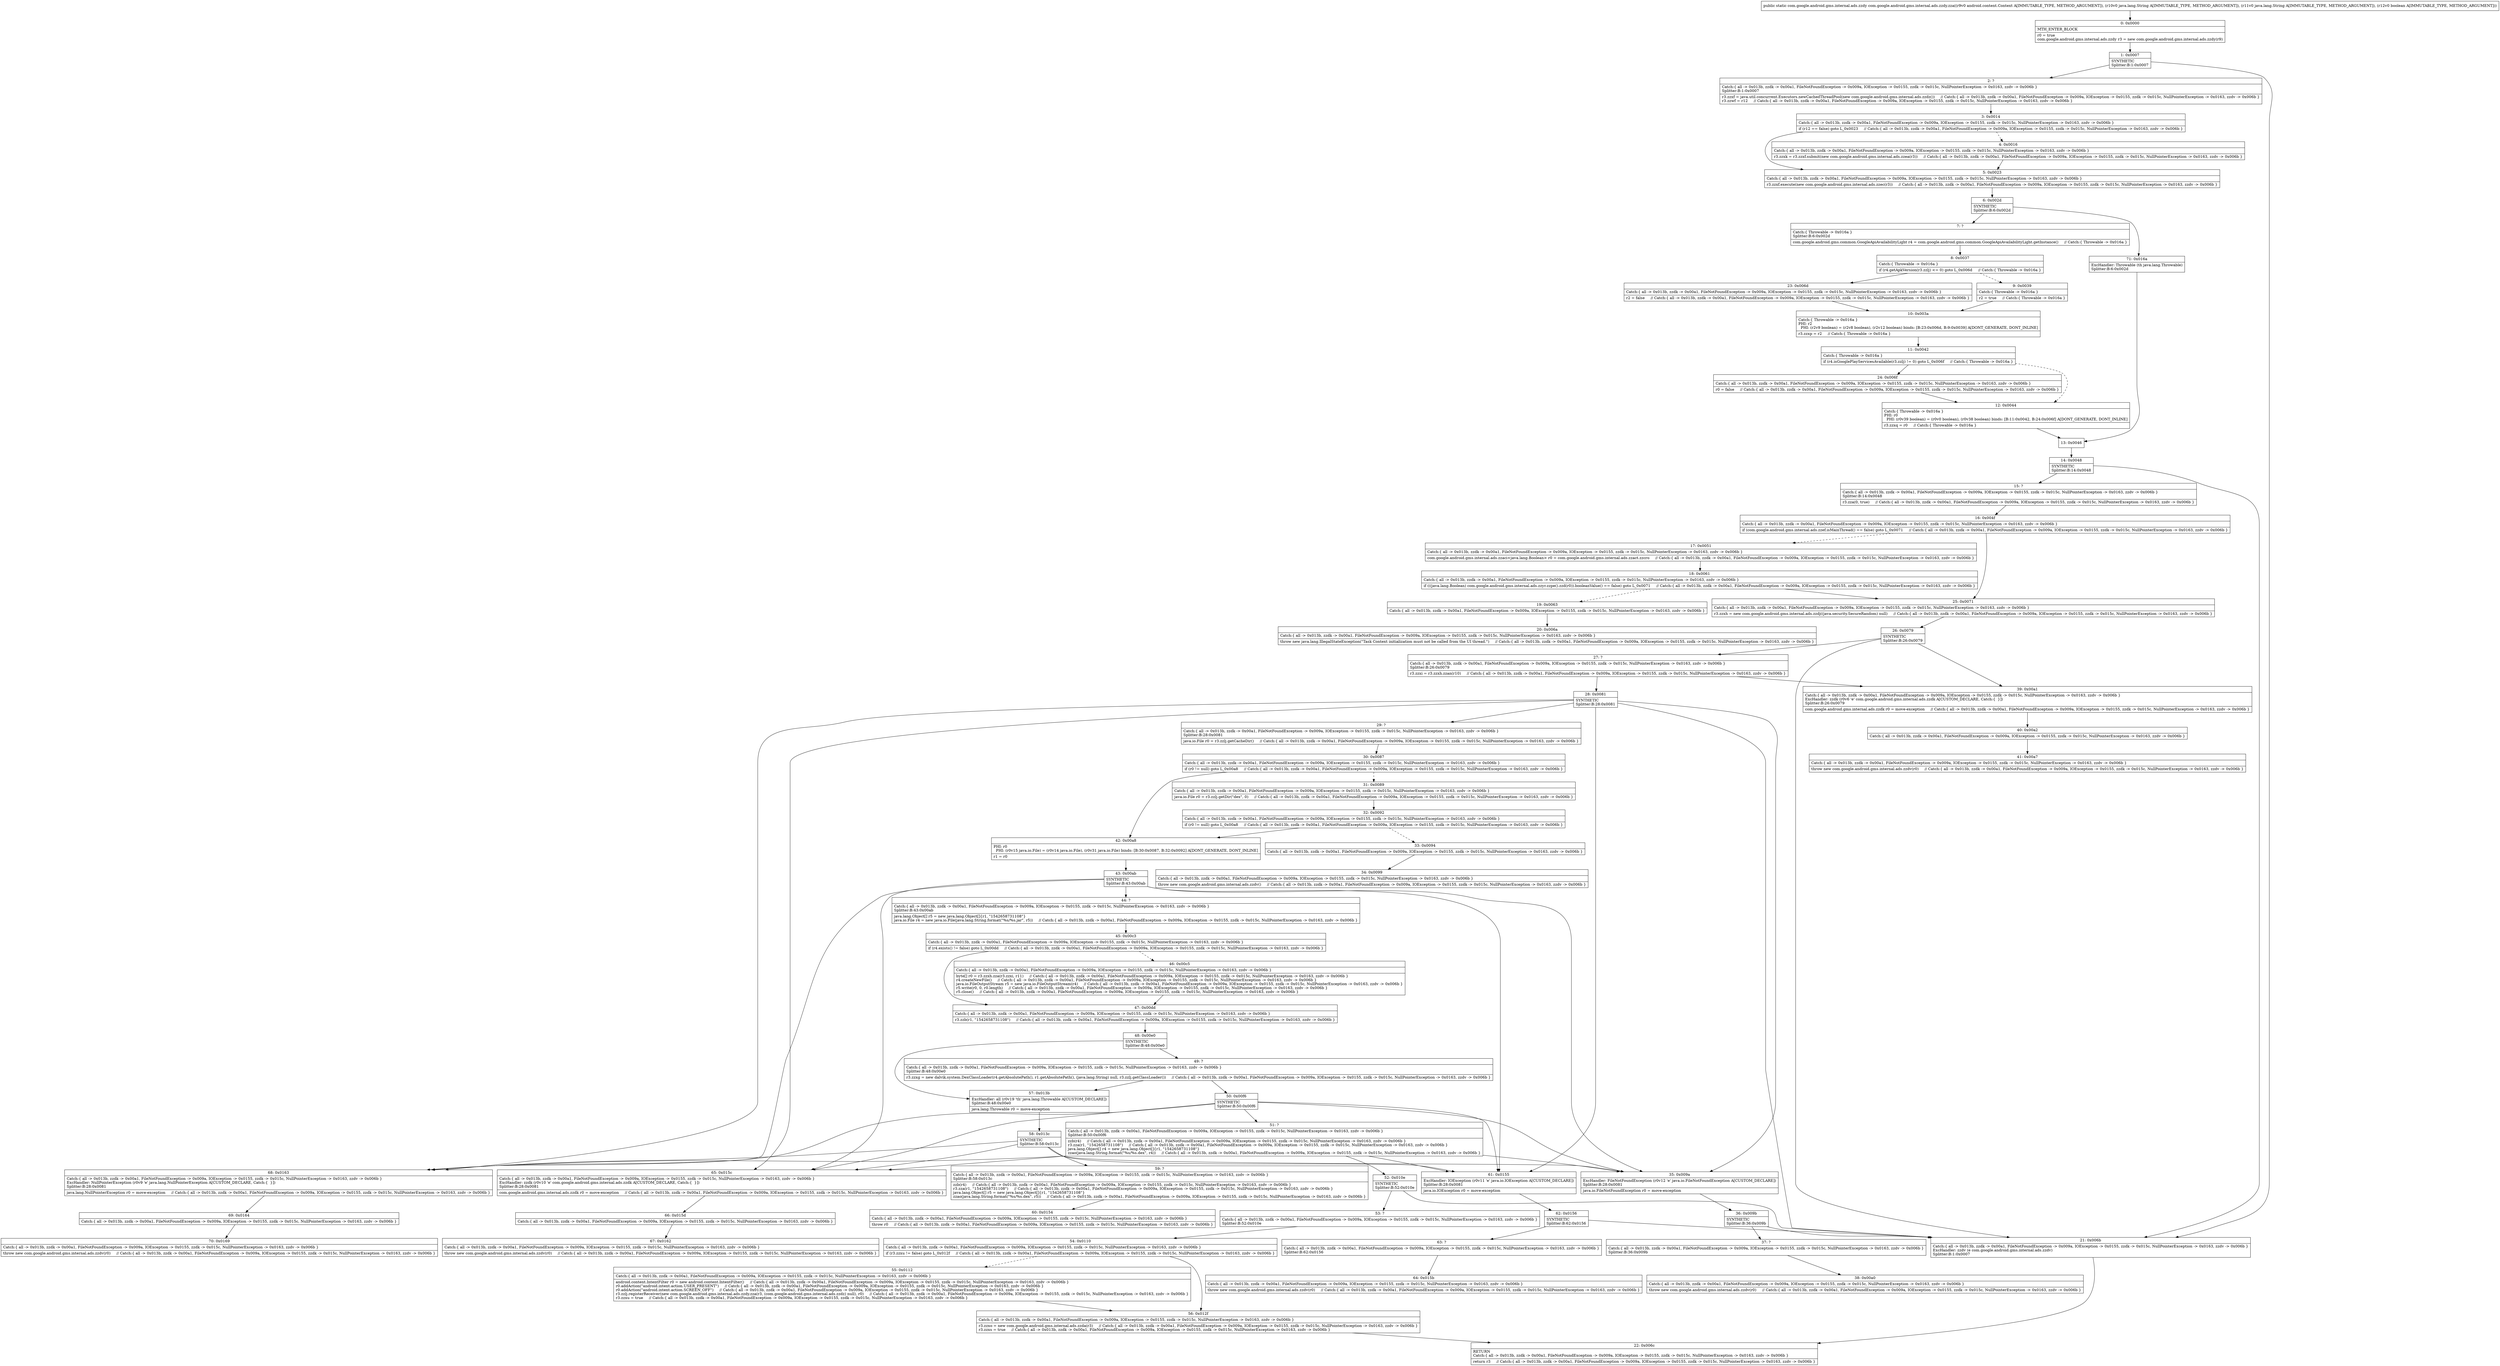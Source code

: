 digraph "CFG forcom.google.android.gms.internal.ads.zzdy.zza(Landroid\/content\/Context;Ljava\/lang\/String;Ljava\/lang\/String;Z)Lcom\/google\/android\/gms\/internal\/ads\/zzdy;" {
Node_0 [shape=record,label="{0\:\ 0x0000|MTH_ENTER_BLOCK\l|r0 = true\lcom.google.android.gms.internal.ads.zzdy r3 = new com.google.android.gms.internal.ads.zzdy(r9)\l}"];
Node_1 [shape=record,label="{1\:\ 0x0007|SYNTHETIC\lSplitter:B:1:0x0007\l}"];
Node_2 [shape=record,label="{2\:\ ?|Catch:\{ all \-\> 0x013b, zzdk \-\> 0x00a1, FileNotFoundException \-\> 0x009a, IOException \-\> 0x0155, zzdk \-\> 0x015c, NullPointerException \-\> 0x0163, zzdv \-\> 0x006b \}\lSplitter:B:1:0x0007\l|r3.zzxf = java.util.concurrent.Executors.newCachedThreadPool(new com.google.android.gms.internal.ads.zzdz())     \/\/ Catch:\{ all \-\> 0x013b, zzdk \-\> 0x00a1, FileNotFoundException \-\> 0x009a, IOException \-\> 0x0155, zzdk \-\> 0x015c, NullPointerException \-\> 0x0163, zzdv \-\> 0x006b \}\lr3.zzwf = r12     \/\/ Catch:\{ all \-\> 0x013b, zzdk \-\> 0x00a1, FileNotFoundException \-\> 0x009a, IOException \-\> 0x0155, zzdk \-\> 0x015c, NullPointerException \-\> 0x0163, zzdv \-\> 0x006b \}\l}"];
Node_3 [shape=record,label="{3\:\ 0x0014|Catch:\{ all \-\> 0x013b, zzdk \-\> 0x00a1, FileNotFoundException \-\> 0x009a, IOException \-\> 0x0155, zzdk \-\> 0x015c, NullPointerException \-\> 0x0163, zzdv \-\> 0x006b \}\l|if (r12 == false) goto L_0x0023     \/\/ Catch:\{ all \-\> 0x013b, zzdk \-\> 0x00a1, FileNotFoundException \-\> 0x009a, IOException \-\> 0x0155, zzdk \-\> 0x015c, NullPointerException \-\> 0x0163, zzdv \-\> 0x006b \}\l}"];
Node_4 [shape=record,label="{4\:\ 0x0016|Catch:\{ all \-\> 0x013b, zzdk \-\> 0x00a1, FileNotFoundException \-\> 0x009a, IOException \-\> 0x0155, zzdk \-\> 0x015c, NullPointerException \-\> 0x0163, zzdv \-\> 0x006b \}\l|r3.zzxk = r3.zzxf.submit(new com.google.android.gms.internal.ads.zzea(r3))     \/\/ Catch:\{ all \-\> 0x013b, zzdk \-\> 0x00a1, FileNotFoundException \-\> 0x009a, IOException \-\> 0x0155, zzdk \-\> 0x015c, NullPointerException \-\> 0x0163, zzdv \-\> 0x006b \}\l}"];
Node_5 [shape=record,label="{5\:\ 0x0023|Catch:\{ all \-\> 0x013b, zzdk \-\> 0x00a1, FileNotFoundException \-\> 0x009a, IOException \-\> 0x0155, zzdk \-\> 0x015c, NullPointerException \-\> 0x0163, zzdv \-\> 0x006b \}\l|r3.zzxf.execute(new com.google.android.gms.internal.ads.zzec(r3))     \/\/ Catch:\{ all \-\> 0x013b, zzdk \-\> 0x00a1, FileNotFoundException \-\> 0x009a, IOException \-\> 0x0155, zzdk \-\> 0x015c, NullPointerException \-\> 0x0163, zzdv \-\> 0x006b \}\l}"];
Node_6 [shape=record,label="{6\:\ 0x002d|SYNTHETIC\lSplitter:B:6:0x002d\l}"];
Node_7 [shape=record,label="{7\:\ ?|Catch:\{ Throwable \-\> 0x016a \}\lSplitter:B:6:0x002d\l|com.google.android.gms.common.GoogleApiAvailabilityLight r4 = com.google.android.gms.common.GoogleApiAvailabilityLight.getInstance()     \/\/ Catch:\{ Throwable \-\> 0x016a \}\l}"];
Node_8 [shape=record,label="{8\:\ 0x0037|Catch:\{ Throwable \-\> 0x016a \}\l|if (r4.getApkVersion(r3.zzlj) \<= 0) goto L_0x006d     \/\/ Catch:\{ Throwable \-\> 0x016a \}\l}"];
Node_9 [shape=record,label="{9\:\ 0x0039|Catch:\{ Throwable \-\> 0x016a \}\l|r2 = true     \/\/ Catch:\{ Throwable \-\> 0x016a \}\l}"];
Node_10 [shape=record,label="{10\:\ 0x003a|Catch:\{ Throwable \-\> 0x016a \}\lPHI: r2 \l  PHI: (r2v9 boolean) = (r2v8 boolean), (r2v12 boolean) binds: [B:23:0x006d, B:9:0x0039] A[DONT_GENERATE, DONT_INLINE]\l|r3.zzxp = r2     \/\/ Catch:\{ Throwable \-\> 0x016a \}\l}"];
Node_11 [shape=record,label="{11\:\ 0x0042|Catch:\{ Throwable \-\> 0x016a \}\l|if (r4.isGooglePlayServicesAvailable(r3.zzlj) != 0) goto L_0x006f     \/\/ Catch:\{ Throwable \-\> 0x016a \}\l}"];
Node_12 [shape=record,label="{12\:\ 0x0044|Catch:\{ Throwable \-\> 0x016a \}\lPHI: r0 \l  PHI: (r0v39 boolean) = (r0v0 boolean), (r0v38 boolean) binds: [B:11:0x0042, B:24:0x006f] A[DONT_GENERATE, DONT_INLINE]\l|r3.zzxq = r0     \/\/ Catch:\{ Throwable \-\> 0x016a \}\l}"];
Node_13 [shape=record,label="{13\:\ 0x0046}"];
Node_14 [shape=record,label="{14\:\ 0x0048|SYNTHETIC\lSplitter:B:14:0x0048\l}"];
Node_15 [shape=record,label="{15\:\ ?|Catch:\{ all \-\> 0x013b, zzdk \-\> 0x00a1, FileNotFoundException \-\> 0x009a, IOException \-\> 0x0155, zzdk \-\> 0x015c, NullPointerException \-\> 0x0163, zzdv \-\> 0x006b \}\lSplitter:B:14:0x0048\l|r3.zza(0, true)     \/\/ Catch:\{ all \-\> 0x013b, zzdk \-\> 0x00a1, FileNotFoundException \-\> 0x009a, IOException \-\> 0x0155, zzdk \-\> 0x015c, NullPointerException \-\> 0x0163, zzdv \-\> 0x006b \}\l}"];
Node_16 [shape=record,label="{16\:\ 0x004f|Catch:\{ all \-\> 0x013b, zzdk \-\> 0x00a1, FileNotFoundException \-\> 0x009a, IOException \-\> 0x0155, zzdk \-\> 0x015c, NullPointerException \-\> 0x0163, zzdv \-\> 0x006b \}\l|if (com.google.android.gms.internal.ads.zzef.isMainThread() == false) goto L_0x0071     \/\/ Catch:\{ all \-\> 0x013b, zzdk \-\> 0x00a1, FileNotFoundException \-\> 0x009a, IOException \-\> 0x0155, zzdk \-\> 0x015c, NullPointerException \-\> 0x0163, zzdv \-\> 0x006b \}\l}"];
Node_17 [shape=record,label="{17\:\ 0x0051|Catch:\{ all \-\> 0x013b, zzdk \-\> 0x00a1, FileNotFoundException \-\> 0x009a, IOException \-\> 0x0155, zzdk \-\> 0x015c, NullPointerException \-\> 0x0163, zzdv \-\> 0x006b \}\l|com.google.android.gms.internal.ads.zzaci\<java.lang.Boolean\> r0 = com.google.android.gms.internal.ads.zzact.zzcro     \/\/ Catch:\{ all \-\> 0x013b, zzdk \-\> 0x00a1, FileNotFoundException \-\> 0x009a, IOException \-\> 0x0155, zzdk \-\> 0x015c, NullPointerException \-\> 0x0163, zzdv \-\> 0x006b \}\l}"];
Node_18 [shape=record,label="{18\:\ 0x0061|Catch:\{ all \-\> 0x013b, zzdk \-\> 0x00a1, FileNotFoundException \-\> 0x009a, IOException \-\> 0x0155, zzdk \-\> 0x015c, NullPointerException \-\> 0x0163, zzdv \-\> 0x006b \}\l|if (((java.lang.Boolean) com.google.android.gms.internal.ads.zzyr.zzpe().zzd(r0)).booleanValue() == false) goto L_0x0071     \/\/ Catch:\{ all \-\> 0x013b, zzdk \-\> 0x00a1, FileNotFoundException \-\> 0x009a, IOException \-\> 0x0155, zzdk \-\> 0x015c, NullPointerException \-\> 0x0163, zzdv \-\> 0x006b \}\l}"];
Node_19 [shape=record,label="{19\:\ 0x0063|Catch:\{ all \-\> 0x013b, zzdk \-\> 0x00a1, FileNotFoundException \-\> 0x009a, IOException \-\> 0x0155, zzdk \-\> 0x015c, NullPointerException \-\> 0x0163, zzdv \-\> 0x006b \}\l}"];
Node_20 [shape=record,label="{20\:\ 0x006a|Catch:\{ all \-\> 0x013b, zzdk \-\> 0x00a1, FileNotFoundException \-\> 0x009a, IOException \-\> 0x0155, zzdk \-\> 0x015c, NullPointerException \-\> 0x0163, zzdv \-\> 0x006b \}\l|throw new java.lang.IllegalStateException(\"Task Context initialization must not be called from the UI thread.\")     \/\/ Catch:\{ all \-\> 0x013b, zzdk \-\> 0x00a1, FileNotFoundException \-\> 0x009a, IOException \-\> 0x0155, zzdk \-\> 0x015c, NullPointerException \-\> 0x0163, zzdv \-\> 0x006b \}\l}"];
Node_21 [shape=record,label="{21\:\ 0x006b|Catch:\{ all \-\> 0x013b, zzdk \-\> 0x00a1, FileNotFoundException \-\> 0x009a, IOException \-\> 0x0155, zzdk \-\> 0x015c, NullPointerException \-\> 0x0163, zzdv \-\> 0x006b \}\lExcHandler: zzdv (e com.google.android.gms.internal.ads.zzdv)\lSplitter:B:1:0x0007\l}"];
Node_22 [shape=record,label="{22\:\ 0x006c|RETURN\lCatch:\{ all \-\> 0x013b, zzdk \-\> 0x00a1, FileNotFoundException \-\> 0x009a, IOException \-\> 0x0155, zzdk \-\> 0x015c, NullPointerException \-\> 0x0163, zzdv \-\> 0x006b \}\l|return r3     \/\/ Catch:\{ all \-\> 0x013b, zzdk \-\> 0x00a1, FileNotFoundException \-\> 0x009a, IOException \-\> 0x0155, zzdk \-\> 0x015c, NullPointerException \-\> 0x0163, zzdv \-\> 0x006b \}\l}"];
Node_23 [shape=record,label="{23\:\ 0x006d|Catch:\{ all \-\> 0x013b, zzdk \-\> 0x00a1, FileNotFoundException \-\> 0x009a, IOException \-\> 0x0155, zzdk \-\> 0x015c, NullPointerException \-\> 0x0163, zzdv \-\> 0x006b \}\l|r2 = false     \/\/ Catch:\{ all \-\> 0x013b, zzdk \-\> 0x00a1, FileNotFoundException \-\> 0x009a, IOException \-\> 0x0155, zzdk \-\> 0x015c, NullPointerException \-\> 0x0163, zzdv \-\> 0x006b \}\l}"];
Node_24 [shape=record,label="{24\:\ 0x006f|Catch:\{ all \-\> 0x013b, zzdk \-\> 0x00a1, FileNotFoundException \-\> 0x009a, IOException \-\> 0x0155, zzdk \-\> 0x015c, NullPointerException \-\> 0x0163, zzdv \-\> 0x006b \}\l|r0 = false     \/\/ Catch:\{ all \-\> 0x013b, zzdk \-\> 0x00a1, FileNotFoundException \-\> 0x009a, IOException \-\> 0x0155, zzdk \-\> 0x015c, NullPointerException \-\> 0x0163, zzdv \-\> 0x006b \}\l}"];
Node_25 [shape=record,label="{25\:\ 0x0071|Catch:\{ all \-\> 0x013b, zzdk \-\> 0x00a1, FileNotFoundException \-\> 0x009a, IOException \-\> 0x0155, zzdk \-\> 0x015c, NullPointerException \-\> 0x0163, zzdv \-\> 0x006b \}\l|r3.zzxh = new com.google.android.gms.internal.ads.zzdj((java.security.SecureRandom) null)     \/\/ Catch:\{ all \-\> 0x013b, zzdk \-\> 0x00a1, FileNotFoundException \-\> 0x009a, IOException \-\> 0x0155, zzdk \-\> 0x015c, NullPointerException \-\> 0x0163, zzdv \-\> 0x006b \}\l}"];
Node_26 [shape=record,label="{26\:\ 0x0079|SYNTHETIC\lSplitter:B:26:0x0079\l}"];
Node_27 [shape=record,label="{27\:\ ?|Catch:\{ all \-\> 0x013b, zzdk \-\> 0x00a1, FileNotFoundException \-\> 0x009a, IOException \-\> 0x0155, zzdk \-\> 0x015c, NullPointerException \-\> 0x0163, zzdv \-\> 0x006b \}\lSplitter:B:26:0x0079\l|r3.zzxi = r3.zzxh.zzan(r10)     \/\/ Catch:\{ all \-\> 0x013b, zzdk \-\> 0x00a1, FileNotFoundException \-\> 0x009a, IOException \-\> 0x0155, zzdk \-\> 0x015c, NullPointerException \-\> 0x0163, zzdv \-\> 0x006b \}\l}"];
Node_28 [shape=record,label="{28\:\ 0x0081|SYNTHETIC\lSplitter:B:28:0x0081\l}"];
Node_29 [shape=record,label="{29\:\ ?|Catch:\{ all \-\> 0x013b, zzdk \-\> 0x00a1, FileNotFoundException \-\> 0x009a, IOException \-\> 0x0155, zzdk \-\> 0x015c, NullPointerException \-\> 0x0163, zzdv \-\> 0x006b \}\lSplitter:B:28:0x0081\l|java.io.File r0 = r3.zzlj.getCacheDir()     \/\/ Catch:\{ all \-\> 0x013b, zzdk \-\> 0x00a1, FileNotFoundException \-\> 0x009a, IOException \-\> 0x0155, zzdk \-\> 0x015c, NullPointerException \-\> 0x0163, zzdv \-\> 0x006b \}\l}"];
Node_30 [shape=record,label="{30\:\ 0x0087|Catch:\{ all \-\> 0x013b, zzdk \-\> 0x00a1, FileNotFoundException \-\> 0x009a, IOException \-\> 0x0155, zzdk \-\> 0x015c, NullPointerException \-\> 0x0163, zzdv \-\> 0x006b \}\l|if (r0 != null) goto L_0x00a8     \/\/ Catch:\{ all \-\> 0x013b, zzdk \-\> 0x00a1, FileNotFoundException \-\> 0x009a, IOException \-\> 0x0155, zzdk \-\> 0x015c, NullPointerException \-\> 0x0163, zzdv \-\> 0x006b \}\l}"];
Node_31 [shape=record,label="{31\:\ 0x0089|Catch:\{ all \-\> 0x013b, zzdk \-\> 0x00a1, FileNotFoundException \-\> 0x009a, IOException \-\> 0x0155, zzdk \-\> 0x015c, NullPointerException \-\> 0x0163, zzdv \-\> 0x006b \}\l|java.io.File r0 = r3.zzlj.getDir(\"dex\", 0)     \/\/ Catch:\{ all \-\> 0x013b, zzdk \-\> 0x00a1, FileNotFoundException \-\> 0x009a, IOException \-\> 0x0155, zzdk \-\> 0x015c, NullPointerException \-\> 0x0163, zzdv \-\> 0x006b \}\l}"];
Node_32 [shape=record,label="{32\:\ 0x0092|Catch:\{ all \-\> 0x013b, zzdk \-\> 0x00a1, FileNotFoundException \-\> 0x009a, IOException \-\> 0x0155, zzdk \-\> 0x015c, NullPointerException \-\> 0x0163, zzdv \-\> 0x006b \}\l|if (r0 != null) goto L_0x00a8     \/\/ Catch:\{ all \-\> 0x013b, zzdk \-\> 0x00a1, FileNotFoundException \-\> 0x009a, IOException \-\> 0x0155, zzdk \-\> 0x015c, NullPointerException \-\> 0x0163, zzdv \-\> 0x006b \}\l}"];
Node_33 [shape=record,label="{33\:\ 0x0094|Catch:\{ all \-\> 0x013b, zzdk \-\> 0x00a1, FileNotFoundException \-\> 0x009a, IOException \-\> 0x0155, zzdk \-\> 0x015c, NullPointerException \-\> 0x0163, zzdv \-\> 0x006b \}\l}"];
Node_34 [shape=record,label="{34\:\ 0x0099|Catch:\{ all \-\> 0x013b, zzdk \-\> 0x00a1, FileNotFoundException \-\> 0x009a, IOException \-\> 0x0155, zzdk \-\> 0x015c, NullPointerException \-\> 0x0163, zzdv \-\> 0x006b \}\l|throw new com.google.android.gms.internal.ads.zzdv()     \/\/ Catch:\{ all \-\> 0x013b, zzdk \-\> 0x00a1, FileNotFoundException \-\> 0x009a, IOException \-\> 0x0155, zzdk \-\> 0x015c, NullPointerException \-\> 0x0163, zzdv \-\> 0x006b \}\l}"];
Node_35 [shape=record,label="{35\:\ 0x009a|ExcHandler: FileNotFoundException (r0v12 'e' java.io.FileNotFoundException A[CUSTOM_DECLARE])\lSplitter:B:28:0x0081\l|java.io.FileNotFoundException r0 = move\-exception\l}"];
Node_36 [shape=record,label="{36\:\ 0x009b|SYNTHETIC\lSplitter:B:36:0x009b\l}"];
Node_37 [shape=record,label="{37\:\ ?|Catch:\{ all \-\> 0x013b, zzdk \-\> 0x00a1, FileNotFoundException \-\> 0x009a, IOException \-\> 0x0155, zzdk \-\> 0x015c, NullPointerException \-\> 0x0163, zzdv \-\> 0x006b \}\lSplitter:B:36:0x009b\l}"];
Node_38 [shape=record,label="{38\:\ 0x00a0|Catch:\{ all \-\> 0x013b, zzdk \-\> 0x00a1, FileNotFoundException \-\> 0x009a, IOException \-\> 0x0155, zzdk \-\> 0x015c, NullPointerException \-\> 0x0163, zzdv \-\> 0x006b \}\l|throw new com.google.android.gms.internal.ads.zzdv(r0)     \/\/ Catch:\{ all \-\> 0x013b, zzdk \-\> 0x00a1, FileNotFoundException \-\> 0x009a, IOException \-\> 0x0155, zzdk \-\> 0x015c, NullPointerException \-\> 0x0163, zzdv \-\> 0x006b \}\l}"];
Node_39 [shape=record,label="{39\:\ 0x00a1|Catch:\{ all \-\> 0x013b, zzdk \-\> 0x00a1, FileNotFoundException \-\> 0x009a, IOException \-\> 0x0155, zzdk \-\> 0x015c, NullPointerException \-\> 0x0163, zzdv \-\> 0x006b \}\lExcHandler: zzdk (r0v6 'e' com.google.android.gms.internal.ads.zzdk A[CUSTOM_DECLARE, Catch:\{  \}])\lSplitter:B:26:0x0079\l|com.google.android.gms.internal.ads.zzdk r0 = move\-exception     \/\/ Catch:\{ all \-\> 0x013b, zzdk \-\> 0x00a1, FileNotFoundException \-\> 0x009a, IOException \-\> 0x0155, zzdk \-\> 0x015c, NullPointerException \-\> 0x0163, zzdv \-\> 0x006b \}\l}"];
Node_40 [shape=record,label="{40\:\ 0x00a2|Catch:\{ all \-\> 0x013b, zzdk \-\> 0x00a1, FileNotFoundException \-\> 0x009a, IOException \-\> 0x0155, zzdk \-\> 0x015c, NullPointerException \-\> 0x0163, zzdv \-\> 0x006b \}\l}"];
Node_41 [shape=record,label="{41\:\ 0x00a7|Catch:\{ all \-\> 0x013b, zzdk \-\> 0x00a1, FileNotFoundException \-\> 0x009a, IOException \-\> 0x0155, zzdk \-\> 0x015c, NullPointerException \-\> 0x0163, zzdv \-\> 0x006b \}\l|throw new com.google.android.gms.internal.ads.zzdv(r0)     \/\/ Catch:\{ all \-\> 0x013b, zzdk \-\> 0x00a1, FileNotFoundException \-\> 0x009a, IOException \-\> 0x0155, zzdk \-\> 0x015c, NullPointerException \-\> 0x0163, zzdv \-\> 0x006b \}\l}"];
Node_42 [shape=record,label="{42\:\ 0x00a8|PHI: r0 \l  PHI: (r0v15 java.io.File) = (r0v14 java.io.File), (r0v31 java.io.File) binds: [B:30:0x0087, B:32:0x0092] A[DONT_GENERATE, DONT_INLINE]\l|r1 = r0\l}"];
Node_43 [shape=record,label="{43\:\ 0x00ab|SYNTHETIC\lSplitter:B:43:0x00ab\l}"];
Node_44 [shape=record,label="{44\:\ ?|Catch:\{ all \-\> 0x013b, zzdk \-\> 0x00a1, FileNotFoundException \-\> 0x009a, IOException \-\> 0x0155, zzdk \-\> 0x015c, NullPointerException \-\> 0x0163, zzdv \-\> 0x006b \}\lSplitter:B:43:0x00ab\l|java.lang.Object[] r5 = new java.lang.Object[]\{r1, \"1542658731108\"\}\ljava.io.File r4 = new java.io.File(java.lang.String.format(\"%s\/%s.jar\", r5))     \/\/ Catch:\{ all \-\> 0x013b, zzdk \-\> 0x00a1, FileNotFoundException \-\> 0x009a, IOException \-\> 0x0155, zzdk \-\> 0x015c, NullPointerException \-\> 0x0163, zzdv \-\> 0x006b \}\l}"];
Node_45 [shape=record,label="{45\:\ 0x00c3|Catch:\{ all \-\> 0x013b, zzdk \-\> 0x00a1, FileNotFoundException \-\> 0x009a, IOException \-\> 0x0155, zzdk \-\> 0x015c, NullPointerException \-\> 0x0163, zzdv \-\> 0x006b \}\l|if (r4.exists() != false) goto L_0x00dd     \/\/ Catch:\{ all \-\> 0x013b, zzdk \-\> 0x00a1, FileNotFoundException \-\> 0x009a, IOException \-\> 0x0155, zzdk \-\> 0x015c, NullPointerException \-\> 0x0163, zzdv \-\> 0x006b \}\l}"];
Node_46 [shape=record,label="{46\:\ 0x00c5|Catch:\{ all \-\> 0x013b, zzdk \-\> 0x00a1, FileNotFoundException \-\> 0x009a, IOException \-\> 0x0155, zzdk \-\> 0x015c, NullPointerException \-\> 0x0163, zzdv \-\> 0x006b \}\l|byte[] r0 = r3.zzxh.zza(r3.zzxi, r11)     \/\/ Catch:\{ all \-\> 0x013b, zzdk \-\> 0x00a1, FileNotFoundException \-\> 0x009a, IOException \-\> 0x0155, zzdk \-\> 0x015c, NullPointerException \-\> 0x0163, zzdv \-\> 0x006b \}\lr4.createNewFile()     \/\/ Catch:\{ all \-\> 0x013b, zzdk \-\> 0x00a1, FileNotFoundException \-\> 0x009a, IOException \-\> 0x0155, zzdk \-\> 0x015c, NullPointerException \-\> 0x0163, zzdv \-\> 0x006b \}\ljava.io.FileOutputStream r5 = new java.io.FileOutputStream(r4)     \/\/ Catch:\{ all \-\> 0x013b, zzdk \-\> 0x00a1, FileNotFoundException \-\> 0x009a, IOException \-\> 0x0155, zzdk \-\> 0x015c, NullPointerException \-\> 0x0163, zzdv \-\> 0x006b \}\lr5.write(r0, 0, r0.length)     \/\/ Catch:\{ all \-\> 0x013b, zzdk \-\> 0x00a1, FileNotFoundException \-\> 0x009a, IOException \-\> 0x0155, zzdk \-\> 0x015c, NullPointerException \-\> 0x0163, zzdv \-\> 0x006b \}\lr5.close()     \/\/ Catch:\{ all \-\> 0x013b, zzdk \-\> 0x00a1, FileNotFoundException \-\> 0x009a, IOException \-\> 0x0155, zzdk \-\> 0x015c, NullPointerException \-\> 0x0163, zzdv \-\> 0x006b \}\l}"];
Node_47 [shape=record,label="{47\:\ 0x00dd|Catch:\{ all \-\> 0x013b, zzdk \-\> 0x00a1, FileNotFoundException \-\> 0x009a, IOException \-\> 0x0155, zzdk \-\> 0x015c, NullPointerException \-\> 0x0163, zzdv \-\> 0x006b \}\l|r3.zzb(r1, \"1542658731108\")     \/\/ Catch:\{ all \-\> 0x013b, zzdk \-\> 0x00a1, FileNotFoundException \-\> 0x009a, IOException \-\> 0x0155, zzdk \-\> 0x015c, NullPointerException \-\> 0x0163, zzdv \-\> 0x006b \}\l}"];
Node_48 [shape=record,label="{48\:\ 0x00e0|SYNTHETIC\lSplitter:B:48:0x00e0\l}"];
Node_49 [shape=record,label="{49\:\ ?|Catch:\{ all \-\> 0x013b, zzdk \-\> 0x00a1, FileNotFoundException \-\> 0x009a, IOException \-\> 0x0155, zzdk \-\> 0x015c, NullPointerException \-\> 0x0163, zzdv \-\> 0x006b \}\lSplitter:B:48:0x00e0\l|r3.zzxg = new dalvik.system.DexClassLoader(r4.getAbsolutePath(), r1.getAbsolutePath(), (java.lang.String) null, r3.zzlj.getClassLoader())     \/\/ Catch:\{ all \-\> 0x013b, zzdk \-\> 0x00a1, FileNotFoundException \-\> 0x009a, IOException \-\> 0x0155, zzdk \-\> 0x015c, NullPointerException \-\> 0x0163, zzdv \-\> 0x006b \}\l}"];
Node_50 [shape=record,label="{50\:\ 0x00f6|SYNTHETIC\lSplitter:B:50:0x00f6\l}"];
Node_51 [shape=record,label="{51\:\ ?|Catch:\{ all \-\> 0x013b, zzdk \-\> 0x00a1, FileNotFoundException \-\> 0x009a, IOException \-\> 0x0155, zzdk \-\> 0x015c, NullPointerException \-\> 0x0163, zzdv \-\> 0x006b \}\lSplitter:B:50:0x00f6\l|zzb(r4)     \/\/ Catch:\{ all \-\> 0x013b, zzdk \-\> 0x00a1, FileNotFoundException \-\> 0x009a, IOException \-\> 0x0155, zzdk \-\> 0x015c, NullPointerException \-\> 0x0163, zzdv \-\> 0x006b \}\lr3.zza(r1, \"1542658731108\")     \/\/ Catch:\{ all \-\> 0x013b, zzdk \-\> 0x00a1, FileNotFoundException \-\> 0x009a, IOException \-\> 0x0155, zzdk \-\> 0x015c, NullPointerException \-\> 0x0163, zzdv \-\> 0x006b \}\ljava.lang.Object[] r4 = new java.lang.Object[]\{r1, \"1542658731108\"\}\lzzao(java.lang.String.format(\"%s\/%s.dex\", r4))     \/\/ Catch:\{ all \-\> 0x013b, zzdk \-\> 0x00a1, FileNotFoundException \-\> 0x009a, IOException \-\> 0x0155, zzdk \-\> 0x015c, NullPointerException \-\> 0x0163, zzdv \-\> 0x006b \}\l}"];
Node_52 [shape=record,label="{52\:\ 0x010e|SYNTHETIC\lSplitter:B:52:0x010e\l}"];
Node_53 [shape=record,label="{53\:\ ?|Catch:\{ all \-\> 0x013b, zzdk \-\> 0x00a1, FileNotFoundException \-\> 0x009a, IOException \-\> 0x0155, zzdk \-\> 0x015c, NullPointerException \-\> 0x0163, zzdv \-\> 0x006b \}\lSplitter:B:52:0x010e\l}"];
Node_54 [shape=record,label="{54\:\ 0x0110|Catch:\{ all \-\> 0x013b, zzdk \-\> 0x00a1, FileNotFoundException \-\> 0x009a, IOException \-\> 0x0155, zzdk \-\> 0x015c, NullPointerException \-\> 0x0163, zzdv \-\> 0x006b \}\l|if (r3.zzxu != false) goto L_0x012f     \/\/ Catch:\{ all \-\> 0x013b, zzdk \-\> 0x00a1, FileNotFoundException \-\> 0x009a, IOException \-\> 0x0155, zzdk \-\> 0x015c, NullPointerException \-\> 0x0163, zzdv \-\> 0x006b \}\l}"];
Node_55 [shape=record,label="{55\:\ 0x0112|Catch:\{ all \-\> 0x013b, zzdk \-\> 0x00a1, FileNotFoundException \-\> 0x009a, IOException \-\> 0x0155, zzdk \-\> 0x015c, NullPointerException \-\> 0x0163, zzdv \-\> 0x006b \}\l|android.content.IntentFilter r0 = new android.content.IntentFilter()     \/\/ Catch:\{ all \-\> 0x013b, zzdk \-\> 0x00a1, FileNotFoundException \-\> 0x009a, IOException \-\> 0x0155, zzdk \-\> 0x015c, NullPointerException \-\> 0x0163, zzdv \-\> 0x006b \}\lr0.addAction(\"android.intent.action.USER_PRESENT\")     \/\/ Catch:\{ all \-\> 0x013b, zzdk \-\> 0x00a1, FileNotFoundException \-\> 0x009a, IOException \-\> 0x0155, zzdk \-\> 0x015c, NullPointerException \-\> 0x0163, zzdv \-\> 0x006b \}\lr0.addAction(\"android.intent.action.SCREEN_OFF\")     \/\/ Catch:\{ all \-\> 0x013b, zzdk \-\> 0x00a1, FileNotFoundException \-\> 0x009a, IOException \-\> 0x0155, zzdk \-\> 0x015c, NullPointerException \-\> 0x0163, zzdv \-\> 0x006b \}\lr3.zzlj.registerReceiver(new com.google.android.gms.internal.ads.zzdy.zza(r3, (com.google.android.gms.internal.ads.zzdz) null), r0)     \/\/ Catch:\{ all \-\> 0x013b, zzdk \-\> 0x00a1, FileNotFoundException \-\> 0x009a, IOException \-\> 0x0155, zzdk \-\> 0x015c, NullPointerException \-\> 0x0163, zzdv \-\> 0x006b \}\lr3.zzxu = true     \/\/ Catch:\{ all \-\> 0x013b, zzdk \-\> 0x00a1, FileNotFoundException \-\> 0x009a, IOException \-\> 0x0155, zzdk \-\> 0x015c, NullPointerException \-\> 0x0163, zzdv \-\> 0x006b \}\l}"];
Node_56 [shape=record,label="{56\:\ 0x012f|Catch:\{ all \-\> 0x013b, zzdk \-\> 0x00a1, FileNotFoundException \-\> 0x009a, IOException \-\> 0x0155, zzdk \-\> 0x015c, NullPointerException \-\> 0x0163, zzdv \-\> 0x006b \}\l|r3.zzxo = new com.google.android.gms.internal.ads.zzda(r3)     \/\/ Catch:\{ all \-\> 0x013b, zzdk \-\> 0x00a1, FileNotFoundException \-\> 0x009a, IOException \-\> 0x0155, zzdk \-\> 0x015c, NullPointerException \-\> 0x0163, zzdv \-\> 0x006b \}\lr3.zzxs = true     \/\/ Catch:\{ all \-\> 0x013b, zzdk \-\> 0x00a1, FileNotFoundException \-\> 0x009a, IOException \-\> 0x0155, zzdk \-\> 0x015c, NullPointerException \-\> 0x0163, zzdv \-\> 0x006b \}\l}"];
Node_57 [shape=record,label="{57\:\ 0x013b|ExcHandler: all (r0v19 'th' java.lang.Throwable A[CUSTOM_DECLARE])\lSplitter:B:48:0x00e0\l|java.lang.Throwable r0 = move\-exception\l}"];
Node_58 [shape=record,label="{58\:\ 0x013c|SYNTHETIC\lSplitter:B:58:0x013c\l}"];
Node_59 [shape=record,label="{59\:\ ?|Catch:\{ all \-\> 0x013b, zzdk \-\> 0x00a1, FileNotFoundException \-\> 0x009a, IOException \-\> 0x0155, zzdk \-\> 0x015c, NullPointerException \-\> 0x0163, zzdv \-\> 0x006b \}\lSplitter:B:58:0x013c\l|zzb(r4)     \/\/ Catch:\{ all \-\> 0x013b, zzdk \-\> 0x00a1, FileNotFoundException \-\> 0x009a, IOException \-\> 0x0155, zzdk \-\> 0x015c, NullPointerException \-\> 0x0163, zzdv \-\> 0x006b \}\lr3.zza(r1, \"1542658731108\")     \/\/ Catch:\{ all \-\> 0x013b, zzdk \-\> 0x00a1, FileNotFoundException \-\> 0x009a, IOException \-\> 0x0155, zzdk \-\> 0x015c, NullPointerException \-\> 0x0163, zzdv \-\> 0x006b \}\ljava.lang.Object[] r5 = new java.lang.Object[]\{r1, \"1542658731108\"\}\lzzao(java.lang.String.format(\"%s\/%s.dex\", r5))     \/\/ Catch:\{ all \-\> 0x013b, zzdk \-\> 0x00a1, FileNotFoundException \-\> 0x009a, IOException \-\> 0x0155, zzdk \-\> 0x015c, NullPointerException \-\> 0x0163, zzdv \-\> 0x006b \}\l}"];
Node_60 [shape=record,label="{60\:\ 0x0154|Catch:\{ all \-\> 0x013b, zzdk \-\> 0x00a1, FileNotFoundException \-\> 0x009a, IOException \-\> 0x0155, zzdk \-\> 0x015c, NullPointerException \-\> 0x0163, zzdv \-\> 0x006b \}\l|throw r0     \/\/ Catch:\{ all \-\> 0x013b, zzdk \-\> 0x00a1, FileNotFoundException \-\> 0x009a, IOException \-\> 0x0155, zzdk \-\> 0x015c, NullPointerException \-\> 0x0163, zzdv \-\> 0x006b \}\l}"];
Node_61 [shape=record,label="{61\:\ 0x0155|ExcHandler: IOException (r0v11 'e' java.io.IOException A[CUSTOM_DECLARE])\lSplitter:B:28:0x0081\l|java.io.IOException r0 = move\-exception\l}"];
Node_62 [shape=record,label="{62\:\ 0x0156|SYNTHETIC\lSplitter:B:62:0x0156\l}"];
Node_63 [shape=record,label="{63\:\ ?|Catch:\{ all \-\> 0x013b, zzdk \-\> 0x00a1, FileNotFoundException \-\> 0x009a, IOException \-\> 0x0155, zzdk \-\> 0x015c, NullPointerException \-\> 0x0163, zzdv \-\> 0x006b \}\lSplitter:B:62:0x0156\l}"];
Node_64 [shape=record,label="{64\:\ 0x015b|Catch:\{ all \-\> 0x013b, zzdk \-\> 0x00a1, FileNotFoundException \-\> 0x009a, IOException \-\> 0x0155, zzdk \-\> 0x015c, NullPointerException \-\> 0x0163, zzdv \-\> 0x006b \}\l|throw new com.google.android.gms.internal.ads.zzdv(r0)     \/\/ Catch:\{ all \-\> 0x013b, zzdk \-\> 0x00a1, FileNotFoundException \-\> 0x009a, IOException \-\> 0x0155, zzdk \-\> 0x015c, NullPointerException \-\> 0x0163, zzdv \-\> 0x006b \}\l}"];
Node_65 [shape=record,label="{65\:\ 0x015c|Catch:\{ all \-\> 0x013b, zzdk \-\> 0x00a1, FileNotFoundException \-\> 0x009a, IOException \-\> 0x0155, zzdk \-\> 0x015c, NullPointerException \-\> 0x0163, zzdv \-\> 0x006b \}\lExcHandler: zzdk (r0v10 'e' com.google.android.gms.internal.ads.zzdk A[CUSTOM_DECLARE, Catch:\{  \}])\lSplitter:B:28:0x0081\l|com.google.android.gms.internal.ads.zzdk r0 = move\-exception     \/\/ Catch:\{ all \-\> 0x013b, zzdk \-\> 0x00a1, FileNotFoundException \-\> 0x009a, IOException \-\> 0x0155, zzdk \-\> 0x015c, NullPointerException \-\> 0x0163, zzdv \-\> 0x006b \}\l}"];
Node_66 [shape=record,label="{66\:\ 0x015d|Catch:\{ all \-\> 0x013b, zzdk \-\> 0x00a1, FileNotFoundException \-\> 0x009a, IOException \-\> 0x0155, zzdk \-\> 0x015c, NullPointerException \-\> 0x0163, zzdv \-\> 0x006b \}\l}"];
Node_67 [shape=record,label="{67\:\ 0x0162|Catch:\{ all \-\> 0x013b, zzdk \-\> 0x00a1, FileNotFoundException \-\> 0x009a, IOException \-\> 0x0155, zzdk \-\> 0x015c, NullPointerException \-\> 0x0163, zzdv \-\> 0x006b \}\l|throw new com.google.android.gms.internal.ads.zzdv(r0)     \/\/ Catch:\{ all \-\> 0x013b, zzdk \-\> 0x00a1, FileNotFoundException \-\> 0x009a, IOException \-\> 0x0155, zzdk \-\> 0x015c, NullPointerException \-\> 0x0163, zzdv \-\> 0x006b \}\l}"];
Node_68 [shape=record,label="{68\:\ 0x0163|Catch:\{ all \-\> 0x013b, zzdk \-\> 0x00a1, FileNotFoundException \-\> 0x009a, IOException \-\> 0x0155, zzdk \-\> 0x015c, NullPointerException \-\> 0x0163, zzdv \-\> 0x006b \}\lExcHandler: NullPointerException (r0v9 'e' java.lang.NullPointerException A[CUSTOM_DECLARE, Catch:\{  \}])\lSplitter:B:28:0x0081\l|java.lang.NullPointerException r0 = move\-exception     \/\/ Catch:\{ all \-\> 0x013b, zzdk \-\> 0x00a1, FileNotFoundException \-\> 0x009a, IOException \-\> 0x0155, zzdk \-\> 0x015c, NullPointerException \-\> 0x0163, zzdv \-\> 0x006b \}\l}"];
Node_69 [shape=record,label="{69\:\ 0x0164|Catch:\{ all \-\> 0x013b, zzdk \-\> 0x00a1, FileNotFoundException \-\> 0x009a, IOException \-\> 0x0155, zzdk \-\> 0x015c, NullPointerException \-\> 0x0163, zzdv \-\> 0x006b \}\l}"];
Node_70 [shape=record,label="{70\:\ 0x0169|Catch:\{ all \-\> 0x013b, zzdk \-\> 0x00a1, FileNotFoundException \-\> 0x009a, IOException \-\> 0x0155, zzdk \-\> 0x015c, NullPointerException \-\> 0x0163, zzdv \-\> 0x006b \}\l|throw new com.google.android.gms.internal.ads.zzdv(r0)     \/\/ Catch:\{ all \-\> 0x013b, zzdk \-\> 0x00a1, FileNotFoundException \-\> 0x009a, IOException \-\> 0x0155, zzdk \-\> 0x015c, NullPointerException \-\> 0x0163, zzdv \-\> 0x006b \}\l}"];
Node_71 [shape=record,label="{71\:\ 0x016a|ExcHandler: Throwable (th java.lang.Throwable)\lSplitter:B:6:0x002d\l}"];
MethodNode[shape=record,label="{public static com.google.android.gms.internal.ads.zzdy com.google.android.gms.internal.ads.zzdy.zza((r9v0 android.content.Context A[IMMUTABLE_TYPE, METHOD_ARGUMENT]), (r10v0 java.lang.String A[IMMUTABLE_TYPE, METHOD_ARGUMENT]), (r11v0 java.lang.String A[IMMUTABLE_TYPE, METHOD_ARGUMENT]), (r12v0 boolean A[IMMUTABLE_TYPE, METHOD_ARGUMENT])) }"];
MethodNode -> Node_0;
Node_0 -> Node_1;
Node_1 -> Node_2;
Node_1 -> Node_21;
Node_2 -> Node_3;
Node_3 -> Node_4[style=dashed];
Node_3 -> Node_5;
Node_4 -> Node_5;
Node_5 -> Node_6;
Node_6 -> Node_7;
Node_6 -> Node_71;
Node_7 -> Node_8;
Node_8 -> Node_9[style=dashed];
Node_8 -> Node_23;
Node_9 -> Node_10;
Node_10 -> Node_11;
Node_11 -> Node_12[style=dashed];
Node_11 -> Node_24;
Node_12 -> Node_13;
Node_13 -> Node_14;
Node_14 -> Node_15;
Node_14 -> Node_21;
Node_15 -> Node_16;
Node_16 -> Node_17[style=dashed];
Node_16 -> Node_25;
Node_17 -> Node_18;
Node_18 -> Node_19[style=dashed];
Node_18 -> Node_25;
Node_19 -> Node_20;
Node_21 -> Node_22;
Node_23 -> Node_10;
Node_24 -> Node_12;
Node_25 -> Node_26;
Node_26 -> Node_27;
Node_26 -> Node_39;
Node_26 -> Node_21;
Node_27 -> Node_28;
Node_27 -> Node_39;
Node_28 -> Node_29;
Node_28 -> Node_35;
Node_28 -> Node_61;
Node_28 -> Node_65;
Node_28 -> Node_68;
Node_28 -> Node_21;
Node_29 -> Node_30;
Node_30 -> Node_31[style=dashed];
Node_30 -> Node_42;
Node_31 -> Node_32;
Node_32 -> Node_33[style=dashed];
Node_32 -> Node_42;
Node_33 -> Node_34;
Node_35 -> Node_36;
Node_36 -> Node_37;
Node_36 -> Node_21;
Node_37 -> Node_38;
Node_39 -> Node_40;
Node_40 -> Node_41;
Node_42 -> Node_43;
Node_43 -> Node_44;
Node_43 -> Node_35;
Node_43 -> Node_61;
Node_43 -> Node_65;
Node_43 -> Node_68;
Node_44 -> Node_45;
Node_45 -> Node_46[style=dashed];
Node_45 -> Node_47;
Node_46 -> Node_47;
Node_47 -> Node_48;
Node_48 -> Node_49;
Node_48 -> Node_57;
Node_49 -> Node_50;
Node_49 -> Node_57;
Node_50 -> Node_51;
Node_50 -> Node_35;
Node_50 -> Node_61;
Node_50 -> Node_65;
Node_50 -> Node_68;
Node_51 -> Node_52;
Node_51 -> Node_35;
Node_51 -> Node_61;
Node_51 -> Node_65;
Node_51 -> Node_68;
Node_52 -> Node_53;
Node_52 -> Node_21;
Node_53 -> Node_54;
Node_54 -> Node_55[style=dashed];
Node_54 -> Node_56;
Node_55 -> Node_56;
Node_56 -> Node_22;
Node_57 -> Node_58;
Node_58 -> Node_59;
Node_58 -> Node_35;
Node_58 -> Node_61;
Node_58 -> Node_65;
Node_58 -> Node_68;
Node_59 -> Node_60;
Node_61 -> Node_62;
Node_62 -> Node_63;
Node_62 -> Node_21;
Node_63 -> Node_64;
Node_65 -> Node_66;
Node_66 -> Node_67;
Node_68 -> Node_69;
Node_69 -> Node_70;
Node_71 -> Node_13;
}

